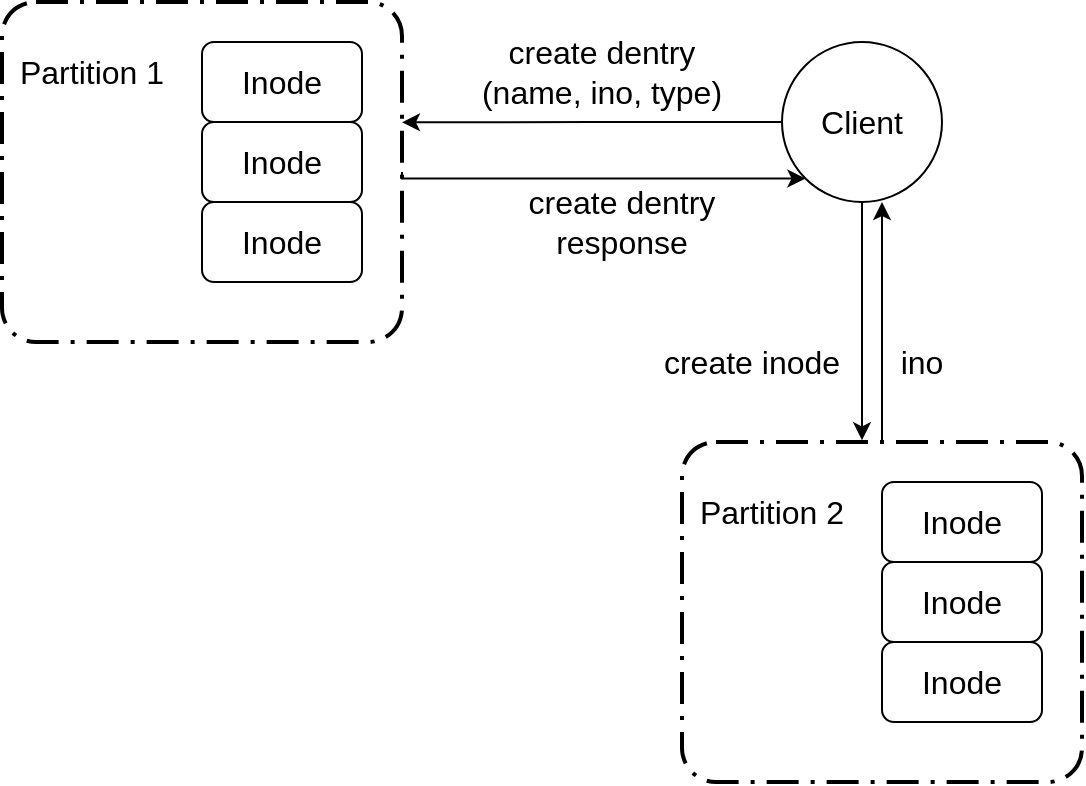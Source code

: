 <mxfile version="12.9.2" type="github">
  <diagram id="QGAycXqkOuOecd1l_g36" name="Page-1">
    <mxGraphModel dx="815" dy="477" grid="1" gridSize="10" guides="1" tooltips="1" connect="1" arrows="1" fold="1" page="1" pageScale="1" pageWidth="827" pageHeight="1169" math="0" shadow="0">
      <root>
        <mxCell id="0" />
        <mxCell id="1" parent="0" />
        <mxCell id="REONFSkynafb4JzmAlUI-2" value="&lt;font style=&quot;font-size: 16px&quot;&gt;Inode&lt;/font&gt;" style="rounded=1;whiteSpace=wrap;html=1;" vertex="1" parent="1">
          <mxGeometry x="200" y="80" width="80" height="40" as="geometry" />
        </mxCell>
        <mxCell id="REONFSkynafb4JzmAlUI-3" value="&lt;font style=&quot;font-size: 16px&quot;&gt;Inode&lt;/font&gt;" style="rounded=1;whiteSpace=wrap;html=1;" vertex="1" parent="1">
          <mxGeometry x="200" y="120" width="80" height="40" as="geometry" />
        </mxCell>
        <mxCell id="REONFSkynafb4JzmAlUI-4" value="&lt;font style=&quot;font-size: 16px&quot;&gt;Inode&lt;/font&gt;" style="rounded=1;whiteSpace=wrap;html=1;" vertex="1" parent="1">
          <mxGeometry x="200" y="160" width="80" height="40" as="geometry" />
        </mxCell>
        <mxCell id="REONFSkynafb4JzmAlUI-22" style="edgeStyle=orthogonalEdgeStyle;rounded=0;orthogonalLoop=1;jettySize=auto;html=1;entryX=0;entryY=1;entryDx=0;entryDy=0;exitX=1;exitY=0.5;exitDx=0;exitDy=0;" edge="1" parent="1" source="REONFSkynafb4JzmAlUI-5" target="REONFSkynafb4JzmAlUI-12">
          <mxGeometry relative="1" as="geometry">
            <Array as="points">
              <mxPoint x="300" y="148" />
            </Array>
          </mxGeometry>
        </mxCell>
        <mxCell id="REONFSkynafb4JzmAlUI-5" value="" style="rounded=1;arcSize=10;dashed=1;strokeColor=#000000;fillColor=none;gradientColor=none;dashPattern=8 3 1 3;strokeWidth=2;" vertex="1" parent="1">
          <mxGeometry x="100" y="60" width="200" height="170" as="geometry" />
        </mxCell>
        <mxCell id="REONFSkynafb4JzmAlUI-6" value="&lt;font style=&quot;font-size: 16px&quot;&gt;Partition 1&lt;/font&gt;" style="text;html=1;strokeColor=none;fillColor=none;align=center;verticalAlign=middle;whiteSpace=wrap;rounded=0;" vertex="1" parent="1">
          <mxGeometry x="100" y="80" width="90" height="30" as="geometry" />
        </mxCell>
        <mxCell id="REONFSkynafb4JzmAlUI-7" value="&lt;font style=&quot;font-size: 16px&quot;&gt;Inode&lt;/font&gt;" style="rounded=1;whiteSpace=wrap;html=1;" vertex="1" parent="1">
          <mxGeometry x="540" y="300" width="80" height="40" as="geometry" />
        </mxCell>
        <mxCell id="REONFSkynafb4JzmAlUI-8" value="&lt;font style=&quot;font-size: 16px&quot;&gt;Inode&lt;/font&gt;" style="rounded=1;whiteSpace=wrap;html=1;" vertex="1" parent="1">
          <mxGeometry x="540" y="340" width="80" height="40" as="geometry" />
        </mxCell>
        <mxCell id="REONFSkynafb4JzmAlUI-9" value="&lt;font style=&quot;font-size: 16px&quot;&gt;Inode&lt;/font&gt;" style="rounded=1;whiteSpace=wrap;html=1;" vertex="1" parent="1">
          <mxGeometry x="540" y="380" width="80" height="40" as="geometry" />
        </mxCell>
        <mxCell id="REONFSkynafb4JzmAlUI-26" style="edgeStyle=orthogonalEdgeStyle;rounded=0;orthogonalLoop=1;jettySize=auto;html=1;entryX=0.625;entryY=1;entryDx=0;entryDy=0;entryPerimeter=0;" edge="1" parent="1" source="REONFSkynafb4JzmAlUI-10" target="REONFSkynafb4JzmAlUI-12">
          <mxGeometry relative="1" as="geometry" />
        </mxCell>
        <mxCell id="REONFSkynafb4JzmAlUI-10" value="" style="rounded=1;arcSize=10;dashed=1;strokeColor=#000000;fillColor=none;gradientColor=none;dashPattern=8 3 1 3;strokeWidth=2;" vertex="1" parent="1">
          <mxGeometry x="440" y="280" width="200" height="170" as="geometry" />
        </mxCell>
        <mxCell id="REONFSkynafb4JzmAlUI-11" value="&lt;font style=&quot;font-size: 16px&quot;&gt;Partition 2&lt;/font&gt;" style="text;html=1;strokeColor=none;fillColor=none;align=center;verticalAlign=middle;whiteSpace=wrap;rounded=0;" vertex="1" parent="1">
          <mxGeometry x="440" y="300" width="90" height="30" as="geometry" />
        </mxCell>
        <mxCell id="REONFSkynafb4JzmAlUI-21" style="edgeStyle=orthogonalEdgeStyle;rounded=0;orthogonalLoop=1;jettySize=auto;html=1;entryX=1;entryY=0.354;entryDx=0;entryDy=0;entryPerimeter=0;" edge="1" parent="1" source="REONFSkynafb4JzmAlUI-12" target="REONFSkynafb4JzmAlUI-5">
          <mxGeometry relative="1" as="geometry" />
        </mxCell>
        <mxCell id="REONFSkynafb4JzmAlUI-25" style="edgeStyle=orthogonalEdgeStyle;rounded=0;orthogonalLoop=1;jettySize=auto;html=1;entryX=0.45;entryY=-0.005;entryDx=0;entryDy=0;entryPerimeter=0;" edge="1" parent="1" source="REONFSkynafb4JzmAlUI-12" target="REONFSkynafb4JzmAlUI-10">
          <mxGeometry relative="1" as="geometry" />
        </mxCell>
        <mxCell id="REONFSkynafb4JzmAlUI-12" value="&lt;font style=&quot;font-size: 16px&quot;&gt;Client&lt;/font&gt;" style="ellipse;whiteSpace=wrap;html=1;aspect=fixed;" vertex="1" parent="1">
          <mxGeometry x="490" y="80" width="80" height="80" as="geometry" />
        </mxCell>
        <mxCell id="REONFSkynafb4JzmAlUI-23" value="&lt;font style=&quot;font-size: 16px&quot;&gt;create dentry (name, ino, type)&lt;/font&gt;" style="text;html=1;strokeColor=none;fillColor=none;align=center;verticalAlign=middle;whiteSpace=wrap;rounded=0;" vertex="1" parent="1">
          <mxGeometry x="330" y="85" width="140" height="20" as="geometry" />
        </mxCell>
        <mxCell id="REONFSkynafb4JzmAlUI-24" value="&lt;font style=&quot;font-size: 16px&quot;&gt;create dentry response&lt;/font&gt;" style="text;html=1;strokeColor=none;fillColor=none;align=center;verticalAlign=middle;whiteSpace=wrap;rounded=0;" vertex="1" parent="1">
          <mxGeometry x="340" y="160" width="140" height="20" as="geometry" />
        </mxCell>
        <mxCell id="REONFSkynafb4JzmAlUI-27" value="&lt;font style=&quot;font-size: 16px&quot;&gt;create inode&lt;/font&gt;" style="text;html=1;strokeColor=none;fillColor=none;align=center;verticalAlign=middle;whiteSpace=wrap;rounded=0;" vertex="1" parent="1">
          <mxGeometry x="420" y="230" width="110" height="20" as="geometry" />
        </mxCell>
        <mxCell id="REONFSkynafb4JzmAlUI-28" value="&lt;font style=&quot;font-size: 16px&quot;&gt;ino&lt;/font&gt;" style="text;html=1;strokeColor=none;fillColor=none;align=center;verticalAlign=middle;whiteSpace=wrap;rounded=0;" vertex="1" parent="1">
          <mxGeometry x="540" y="230" width="40" height="20" as="geometry" />
        </mxCell>
      </root>
    </mxGraphModel>
  </diagram>
</mxfile>
